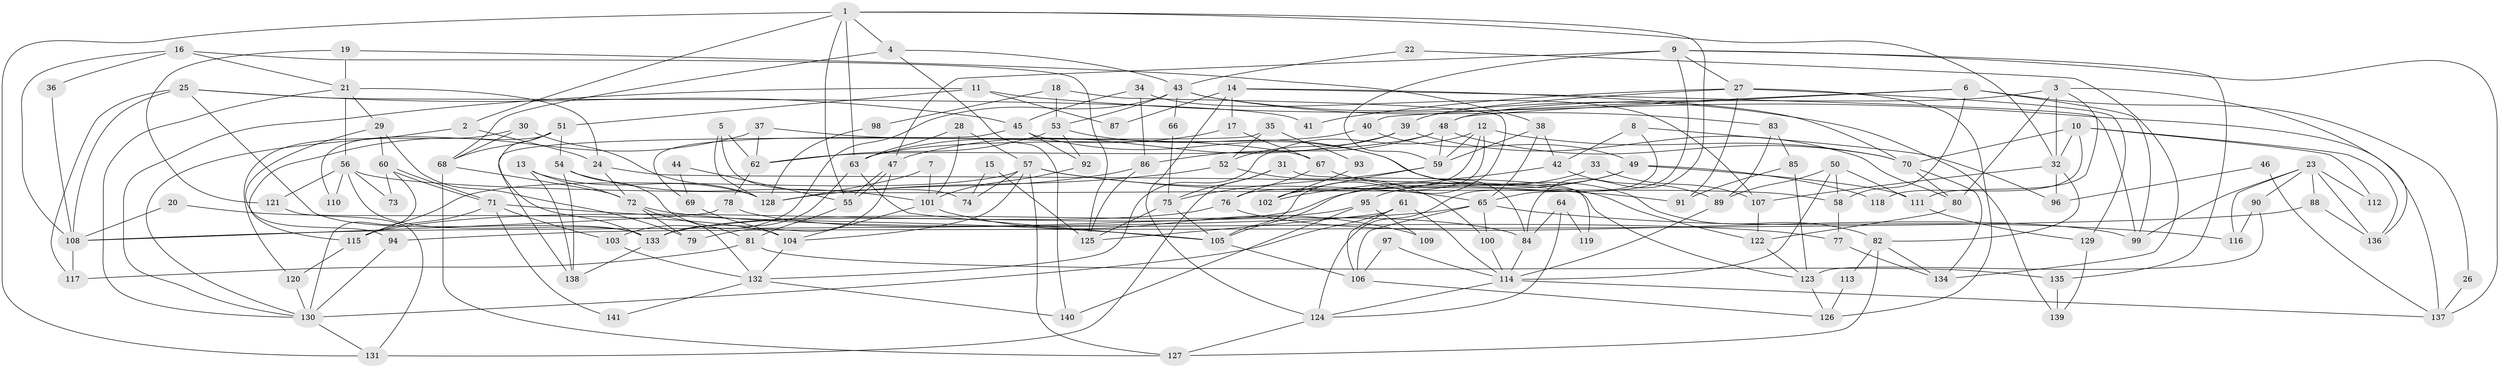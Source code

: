 // coarse degree distribution, {11: 0.010752688172043012, 9: 0.07526881720430108, 7: 0.10752688172043011, 4: 0.12903225806451613, 3: 0.15053763440860216, 6: 0.12903225806451613, 10: 0.010752688172043012, 5: 0.12903225806451613, 2: 0.1935483870967742, 8: 0.06451612903225806}
// Generated by graph-tools (version 1.1) at 2025/24/03/03/25 07:24:00]
// undirected, 141 vertices, 282 edges
graph export_dot {
graph [start="1"]
  node [color=gray90,style=filled];
  1;
  2;
  3;
  4;
  5;
  6;
  7;
  8;
  9;
  10;
  11;
  12;
  13;
  14;
  15;
  16;
  17;
  18;
  19;
  20;
  21;
  22;
  23;
  24;
  25;
  26;
  27;
  28;
  29;
  30;
  31;
  32;
  33;
  34;
  35;
  36;
  37;
  38;
  39;
  40;
  41;
  42;
  43;
  44;
  45;
  46;
  47;
  48;
  49;
  50;
  51;
  52;
  53;
  54;
  55;
  56;
  57;
  58;
  59;
  60;
  61;
  62;
  63;
  64;
  65;
  66;
  67;
  68;
  69;
  70;
  71;
  72;
  73;
  74;
  75;
  76;
  77;
  78;
  79;
  80;
  81;
  82;
  83;
  84;
  85;
  86;
  87;
  88;
  89;
  90;
  91;
  92;
  93;
  94;
  95;
  96;
  97;
  98;
  99;
  100;
  101;
  102;
  103;
  104;
  105;
  106;
  107;
  108;
  109;
  110;
  111;
  112;
  113;
  114;
  115;
  116;
  117;
  118;
  119;
  120;
  121;
  122;
  123;
  124;
  125;
  126;
  127;
  128;
  129;
  130;
  131;
  132;
  133;
  134;
  135;
  136;
  137;
  138;
  139;
  140;
  141;
  1 -- 4;
  1 -- 32;
  1 -- 2;
  1 -- 55;
  1 -- 63;
  1 -- 84;
  1 -- 131;
  2 -- 130;
  2 -- 24;
  3 -- 32;
  3 -- 80;
  3 -- 48;
  3 -- 111;
  3 -- 136;
  4 -- 43;
  4 -- 68;
  4 -- 140;
  5 -- 128;
  5 -- 62;
  5 -- 74;
  6 -- 40;
  6 -- 58;
  6 -- 26;
  6 -- 48;
  6 -- 99;
  7 -- 101;
  7 -- 128;
  8 -- 124;
  8 -- 42;
  8 -- 96;
  9 -- 27;
  9 -- 65;
  9 -- 47;
  9 -- 59;
  9 -- 135;
  9 -- 137;
  10 -- 70;
  10 -- 136;
  10 -- 32;
  10 -- 112;
  10 -- 118;
  11 -- 130;
  11 -- 137;
  11 -- 51;
  11 -- 87;
  12 -- 132;
  12 -- 59;
  12 -- 70;
  12 -- 76;
  12 -- 102;
  13 -- 72;
  13 -- 138;
  13 -- 128;
  14 -- 70;
  14 -- 17;
  14 -- 87;
  14 -- 99;
  14 -- 124;
  15 -- 74;
  15 -- 125;
  16 -- 125;
  16 -- 21;
  16 -- 36;
  16 -- 108;
  17 -- 63;
  17 -- 67;
  18 -- 105;
  18 -- 53;
  18 -- 98;
  19 -- 121;
  19 -- 21;
  19 -- 38;
  20 -- 108;
  20 -- 104;
  21 -- 24;
  21 -- 130;
  21 -- 29;
  21 -- 56;
  22 -- 43;
  22 -- 134;
  23 -- 116;
  23 -- 99;
  23 -- 88;
  23 -- 90;
  23 -- 112;
  23 -- 136;
  24 -- 72;
  24 -- 123;
  25 -- 108;
  25 -- 45;
  25 -- 41;
  25 -- 117;
  25 -- 133;
  26 -- 137;
  27 -- 126;
  27 -- 39;
  27 -- 41;
  27 -- 91;
  27 -- 129;
  28 -- 57;
  28 -- 63;
  28 -- 101;
  29 -- 60;
  29 -- 79;
  29 -- 94;
  30 -- 120;
  30 -- 128;
  30 -- 68;
  31 -- 131;
  31 -- 75;
  31 -- 119;
  32 -- 82;
  32 -- 96;
  32 -- 107;
  33 -- 107;
  33 -- 105;
  34 -- 107;
  34 -- 45;
  34 -- 86;
  35 -- 52;
  35 -- 138;
  35 -- 93;
  36 -- 108;
  37 -- 67;
  37 -- 115;
  37 -- 62;
  38 -- 59;
  38 -- 42;
  38 -- 65;
  39 -- 47;
  39 -- 52;
  39 -- 80;
  40 -- 63;
  40 -- 49;
  42 -- 102;
  42 -- 89;
  43 -- 139;
  43 -- 103;
  43 -- 53;
  43 -- 66;
  43 -- 83;
  44 -- 69;
  44 -- 55;
  45 -- 82;
  45 -- 92;
  45 -- 69;
  46 -- 137;
  46 -- 96;
  47 -- 55;
  47 -- 55;
  47 -- 79;
  48 -- 59;
  48 -- 62;
  48 -- 70;
  48 -- 86;
  49 -- 111;
  49 -- 95;
  49 -- 118;
  49 -- 133;
  50 -- 114;
  50 -- 89;
  50 -- 58;
  50 -- 111;
  51 -- 133;
  51 -- 54;
  51 -- 68;
  51 -- 110;
  52 -- 128;
  52 -- 100;
  53 -- 62;
  53 -- 84;
  53 -- 92;
  54 -- 81;
  54 -- 101;
  54 -- 138;
  55 -- 81;
  56 -- 133;
  56 -- 58;
  56 -- 73;
  56 -- 110;
  56 -- 121;
  57 -- 65;
  57 -- 115;
  57 -- 74;
  57 -- 91;
  57 -- 104;
  57 -- 127;
  58 -- 77;
  59 -- 75;
  59 -- 102;
  60 -- 71;
  60 -- 71;
  60 -- 130;
  60 -- 73;
  61 -- 125;
  61 -- 114;
  61 -- 106;
  61 -- 130;
  62 -- 78;
  63 -- 133;
  63 -- 105;
  64 -- 84;
  64 -- 124;
  64 -- 119;
  65 -- 108;
  65 -- 100;
  65 -- 106;
  65 -- 116;
  66 -- 75;
  67 -- 122;
  67 -- 76;
  68 -- 72;
  68 -- 127;
  69 -- 104;
  70 -- 80;
  70 -- 134;
  71 -- 105;
  71 -- 103;
  71 -- 115;
  71 -- 141;
  72 -- 79;
  72 -- 77;
  72 -- 132;
  75 -- 105;
  75 -- 125;
  76 -- 99;
  76 -- 115;
  77 -- 134;
  78 -- 84;
  78 -- 108;
  80 -- 122;
  81 -- 117;
  81 -- 135;
  82 -- 134;
  82 -- 127;
  82 -- 113;
  83 -- 89;
  83 -- 85;
  84 -- 114;
  85 -- 91;
  85 -- 123;
  86 -- 125;
  86 -- 128;
  88 -- 136;
  88 -- 94;
  89 -- 114;
  90 -- 123;
  90 -- 116;
  92 -- 101;
  93 -- 102;
  94 -- 130;
  95 -- 140;
  95 -- 133;
  95 -- 109;
  97 -- 114;
  97 -- 106;
  98 -- 128;
  100 -- 114;
  101 -- 104;
  101 -- 109;
  103 -- 132;
  104 -- 132;
  105 -- 106;
  106 -- 126;
  107 -- 122;
  108 -- 117;
  111 -- 129;
  113 -- 126;
  114 -- 124;
  114 -- 137;
  115 -- 120;
  120 -- 130;
  121 -- 131;
  122 -- 123;
  123 -- 126;
  124 -- 127;
  129 -- 139;
  130 -- 131;
  132 -- 140;
  132 -- 141;
  133 -- 138;
  135 -- 139;
}
